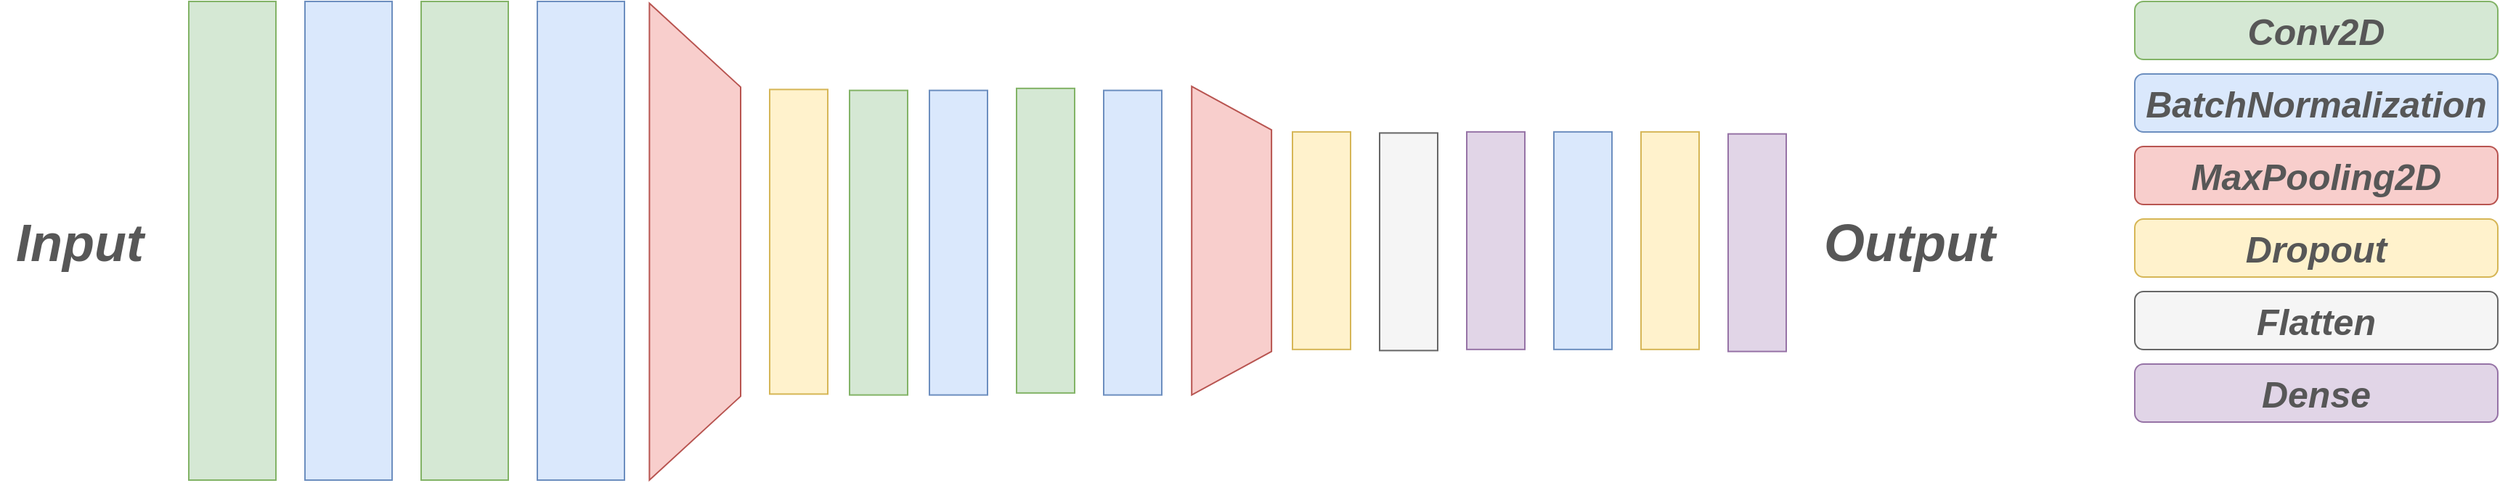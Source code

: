 <mxfile version="13.9.2" type="device"><diagram id="DCvD2EkmUbvinmxJcGI1" name="Page-1"><mxGraphModel dx="2076" dy="1104" grid="1" gridSize="10" guides="1" tooltips="1" connect="1" arrows="1" fold="1" page="1" pageScale="1" pageWidth="3300" pageHeight="4681" math="0" shadow="0"><root><mxCell id="0"/><mxCell id="1" parent="0"/><mxCell id="3qXrX4vDVbVKRb59Y5mJ-1" value="" style="rounded=0;whiteSpace=wrap;html=1;fillColor=#d5e8d4;strokeColor=#82b366;" vertex="1" parent="1"><mxGeometry x="210" y="450" width="60" height="330" as="geometry"/></mxCell><mxCell id="3qXrX4vDVbVKRb59Y5mJ-2" value="" style="shape=trapezoid;perimeter=trapezoidPerimeter;whiteSpace=wrap;html=1;fixedSize=1;rotation=90;size=57.81;fillColor=#f8cecc;strokeColor=#b85450;" vertex="1" parent="1"><mxGeometry x="394.22" y="584.22" width="328.76" height="62.81" as="geometry"/></mxCell><mxCell id="3qXrX4vDVbVKRb59Y5mJ-3" value="" style="rounded=0;whiteSpace=wrap;html=1;fillColor=#fff2cc;strokeColor=#d6b656;" vertex="1" parent="1"><mxGeometry x="610" y="510.69" width="40" height="210" as="geometry"/></mxCell><mxCell id="3qXrX4vDVbVKRb59Y5mJ-5" value="" style="shape=trapezoid;perimeter=trapezoidPerimeter;whiteSpace=wrap;html=1;fixedSize=1;rotation=90;size=30;fillColor=#f8cecc;strokeColor=#b85450;" vertex="1" parent="1"><mxGeometry x="821.68" y="587.45" width="212.81" height="54.94" as="geometry"/></mxCell><mxCell id="3qXrX4vDVbVKRb59Y5mJ-6" value="" style="rounded=0;whiteSpace=wrap;html=1;fillColor=#dae8fc;strokeColor=#6c8ebf;" vertex="1" parent="1"><mxGeometry x="290" y="450" width="60" height="330" as="geometry"/></mxCell><mxCell id="3qXrX4vDVbVKRb59Y5mJ-7" value="" style="rounded=0;whiteSpace=wrap;html=1;fillColor=#d5e8d4;strokeColor=#82b366;" vertex="1" parent="1"><mxGeometry x="370" y="450" width="60" height="330" as="geometry"/></mxCell><mxCell id="3qXrX4vDVbVKRb59Y5mJ-8" value="" style="rounded=0;whiteSpace=wrap;html=1;fillColor=#dae8fc;strokeColor=#6c8ebf;" vertex="1" parent="1"><mxGeometry x="450" y="450" width="60" height="330" as="geometry"/></mxCell><mxCell id="3qXrX4vDVbVKRb59Y5mJ-9" value="" style="rounded=0;whiteSpace=wrap;html=1;fillColor=#d5e8d4;strokeColor=#82b366;" vertex="1" parent="1"><mxGeometry x="665" y="511.32" width="40" height="210" as="geometry"/></mxCell><mxCell id="3qXrX4vDVbVKRb59Y5mJ-10" value="" style="rounded=0;whiteSpace=wrap;html=1;fillColor=#dae8fc;strokeColor=#6c8ebf;" vertex="1" parent="1"><mxGeometry x="720" y="511.32" width="40" height="210" as="geometry"/></mxCell><mxCell id="3qXrX4vDVbVKRb59Y5mJ-11" value="" style="rounded=0;whiteSpace=wrap;html=1;fillColor=#d5e8d4;strokeColor=#82b366;" vertex="1" parent="1"><mxGeometry x="780" y="509.93" width="40" height="210" as="geometry"/></mxCell><mxCell id="3qXrX4vDVbVKRb59Y5mJ-12" value="" style="rounded=0;whiteSpace=wrap;html=1;fillColor=#dae8fc;strokeColor=#6c8ebf;" vertex="1" parent="1"><mxGeometry x="840" y="511.32" width="40" height="210" as="geometry"/></mxCell><mxCell id="3qXrX4vDVbVKRb59Y5mJ-13" value="" style="rounded=0;whiteSpace=wrap;html=1;fillColor=#fff2cc;strokeColor=#d6b656;" vertex="1" parent="1"><mxGeometry x="970" y="539.92" width="40" height="150" as="geometry"/></mxCell><mxCell id="3qXrX4vDVbVKRb59Y5mJ-14" value="" style="rounded=0;whiteSpace=wrap;html=1;fillColor=#f5f5f5;strokeColor=#666666;fontColor=#333333;" vertex="1" parent="1"><mxGeometry x="1030" y="540.69" width="40" height="150" as="geometry"/></mxCell><mxCell id="3qXrX4vDVbVKRb59Y5mJ-15" value="" style="rounded=0;whiteSpace=wrap;html=1;fillColor=#e1d5e7;strokeColor=#9673a6;" vertex="1" parent="1"><mxGeometry x="1090" y="539.92" width="40" height="150" as="geometry"/></mxCell><mxCell id="3qXrX4vDVbVKRb59Y5mJ-16" value="" style="rounded=0;whiteSpace=wrap;html=1;fillColor=#fff2cc;strokeColor=#d6b656;" vertex="1" parent="1"><mxGeometry x="1210" y="539.92" width="40" height="150" as="geometry"/></mxCell><mxCell id="3qXrX4vDVbVKRb59Y5mJ-17" value="" style="rounded=0;whiteSpace=wrap;html=1;fillColor=#dae8fc;strokeColor=#6c8ebf;" vertex="1" parent="1"><mxGeometry x="1150" y="539.92" width="40" height="150" as="geometry"/></mxCell><mxCell id="3qXrX4vDVbVKRb59Y5mJ-18" value="" style="rounded=0;whiteSpace=wrap;html=1;fillColor=#e1d5e7;strokeColor=#9673a6;" vertex="1" parent="1"><mxGeometry x="1270" y="541.32" width="40" height="150" as="geometry"/></mxCell><mxCell id="3qXrX4vDVbVKRb59Y5mJ-20" value="&lt;font style=&quot;font-size: 25px&quot; color=&quot;#575757&quot;&gt;&lt;i&gt;&lt;b&gt;Conv2D&lt;/b&gt;&lt;/i&gt;&lt;/font&gt;" style="rounded=1;whiteSpace=wrap;html=1;fillColor=#d5e8d4;strokeColor=#82b366;" vertex="1" parent="1"><mxGeometry x="1550" y="450" width="250" height="40" as="geometry"/></mxCell><mxCell id="3qXrX4vDVbVKRb59Y5mJ-27" value="&lt;font style=&quot;font-size: 25px&quot; color=&quot;#575757&quot;&gt;&lt;i&gt;&lt;b&gt;BatchNormalization&lt;/b&gt;&lt;/i&gt;&lt;/font&gt;" style="rounded=1;whiteSpace=wrap;html=1;fillColor=#dae8fc;strokeColor=#6c8ebf;" vertex="1" parent="1"><mxGeometry x="1550" y="500" width="250" height="40" as="geometry"/></mxCell><mxCell id="3qXrX4vDVbVKRb59Y5mJ-28" value="&lt;font style=&quot;font-size: 25px&quot; color=&quot;#575757&quot;&gt;&lt;i&gt;&lt;b&gt;MaxPooling2D&lt;/b&gt;&lt;/i&gt;&lt;/font&gt;" style="rounded=1;whiteSpace=wrap;html=1;fillColor=#f8cecc;strokeColor=#b85450;" vertex="1" parent="1"><mxGeometry x="1550" y="550" width="250" height="40" as="geometry"/></mxCell><mxCell id="3qXrX4vDVbVKRb59Y5mJ-29" value="&lt;font style=&quot;font-size: 25px&quot; color=&quot;#575757&quot;&gt;&lt;i&gt;&lt;b&gt;Dropout&lt;/b&gt;&lt;/i&gt;&lt;/font&gt;" style="rounded=1;whiteSpace=wrap;html=1;fillColor=#fff2cc;strokeColor=#d6b656;" vertex="1" parent="1"><mxGeometry x="1550" y="600" width="250" height="40" as="geometry"/></mxCell><mxCell id="3qXrX4vDVbVKRb59Y5mJ-30" value="&lt;font style=&quot;font-size: 25px&quot; color=&quot;#575757&quot;&gt;&lt;i&gt;&lt;b&gt;Flatten&lt;/b&gt;&lt;/i&gt;&lt;/font&gt;" style="rounded=1;whiteSpace=wrap;html=1;fillColor=#f5f5f5;strokeColor=#666666;fontColor=#333333;" vertex="1" parent="1"><mxGeometry x="1550" y="650" width="250" height="40" as="geometry"/></mxCell><mxCell id="3qXrX4vDVbVKRb59Y5mJ-31" value="&lt;font style=&quot;font-size: 25px&quot; color=&quot;#575757&quot;&gt;&lt;i&gt;&lt;b&gt;Dense&lt;/b&gt;&lt;/i&gt;&lt;/font&gt;" style="rounded=1;whiteSpace=wrap;html=1;fillColor=#e1d5e7;strokeColor=#9673a6;" vertex="1" parent="1"><mxGeometry x="1550" y="700" width="250" height="40" as="geometry"/></mxCell><mxCell id="3qXrX4vDVbVKRb59Y5mJ-32" value="&lt;font style=&quot;font-size: 36px&quot; color=&quot;#575757&quot;&gt;&lt;b&gt;&lt;i&gt;Input&lt;/i&gt;&lt;/b&gt;&lt;/font&gt;" style="text;html=1;strokeColor=none;fillColor=none;align=center;verticalAlign=middle;whiteSpace=wrap;rounded=0;" vertex="1" parent="1"><mxGeometry x="80" y="555.69" width="110" height="120" as="geometry"/></mxCell><mxCell id="3qXrX4vDVbVKRb59Y5mJ-33" value="&lt;font style=&quot;font-size: 36px&quot; color=&quot;#575757&quot;&gt;&lt;b&gt;&lt;i&gt;Output&lt;br&gt;&lt;/i&gt;&lt;/b&gt;&lt;/font&gt;" style="text;html=1;strokeColor=none;fillColor=none;align=center;verticalAlign=middle;whiteSpace=wrap;rounded=0;" vertex="1" parent="1"><mxGeometry x="1340" y="556.32" width="110" height="120" as="geometry"/></mxCell></root></mxGraphModel></diagram></mxfile>